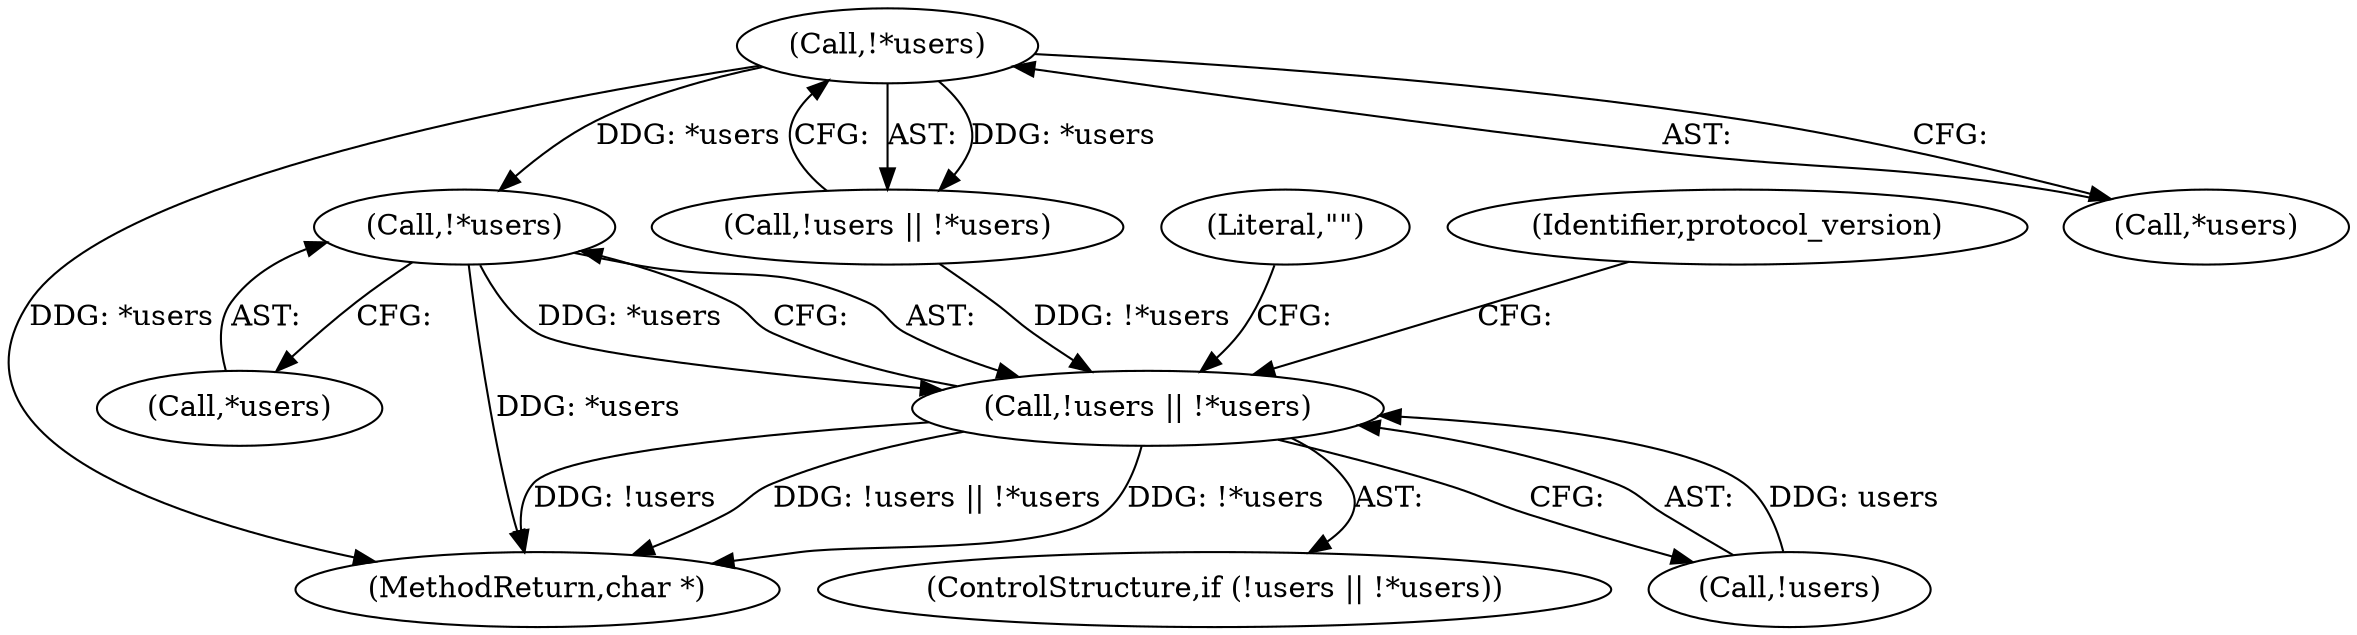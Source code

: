 digraph "0_samba_9a480deec4d20277d8e20bc55515ef0640ca1e55@pointer" {
"1000152" [label="(Call,!*users)"];
"1000145" [label="(Call,!*users)"];
"1000149" [label="(Call,!users || !*users)"];
"1000148" [label="(ControlStructure,if (!users || !*users))"];
"1000150" [label="(Call,!users)"];
"1000159" [label="(Identifier,protocol_version)"];
"1000145" [label="(Call,!*users)"];
"1000177" [label="(MethodReturn,char *)"];
"1000142" [label="(Call,!users || !*users)"];
"1000156" [label="(Literal,\"\")"];
"1000152" [label="(Call,!*users)"];
"1000149" [label="(Call,!users || !*users)"];
"1000153" [label="(Call,*users)"];
"1000146" [label="(Call,*users)"];
"1000152" -> "1000149"  [label="AST: "];
"1000152" -> "1000153"  [label="CFG: "];
"1000153" -> "1000152"  [label="AST: "];
"1000149" -> "1000152"  [label="CFG: "];
"1000152" -> "1000177"  [label="DDG: *users"];
"1000152" -> "1000149"  [label="DDG: *users"];
"1000145" -> "1000152"  [label="DDG: *users"];
"1000145" -> "1000142"  [label="AST: "];
"1000145" -> "1000146"  [label="CFG: "];
"1000146" -> "1000145"  [label="AST: "];
"1000142" -> "1000145"  [label="CFG: "];
"1000145" -> "1000177"  [label="DDG: *users"];
"1000145" -> "1000142"  [label="DDG: *users"];
"1000149" -> "1000148"  [label="AST: "];
"1000149" -> "1000150"  [label="CFG: "];
"1000150" -> "1000149"  [label="AST: "];
"1000156" -> "1000149"  [label="CFG: "];
"1000159" -> "1000149"  [label="CFG: "];
"1000149" -> "1000177"  [label="DDG: !users || !*users"];
"1000149" -> "1000177"  [label="DDG: !*users"];
"1000149" -> "1000177"  [label="DDG: !users"];
"1000150" -> "1000149"  [label="DDG: users"];
"1000142" -> "1000149"  [label="DDG: !*users"];
}
